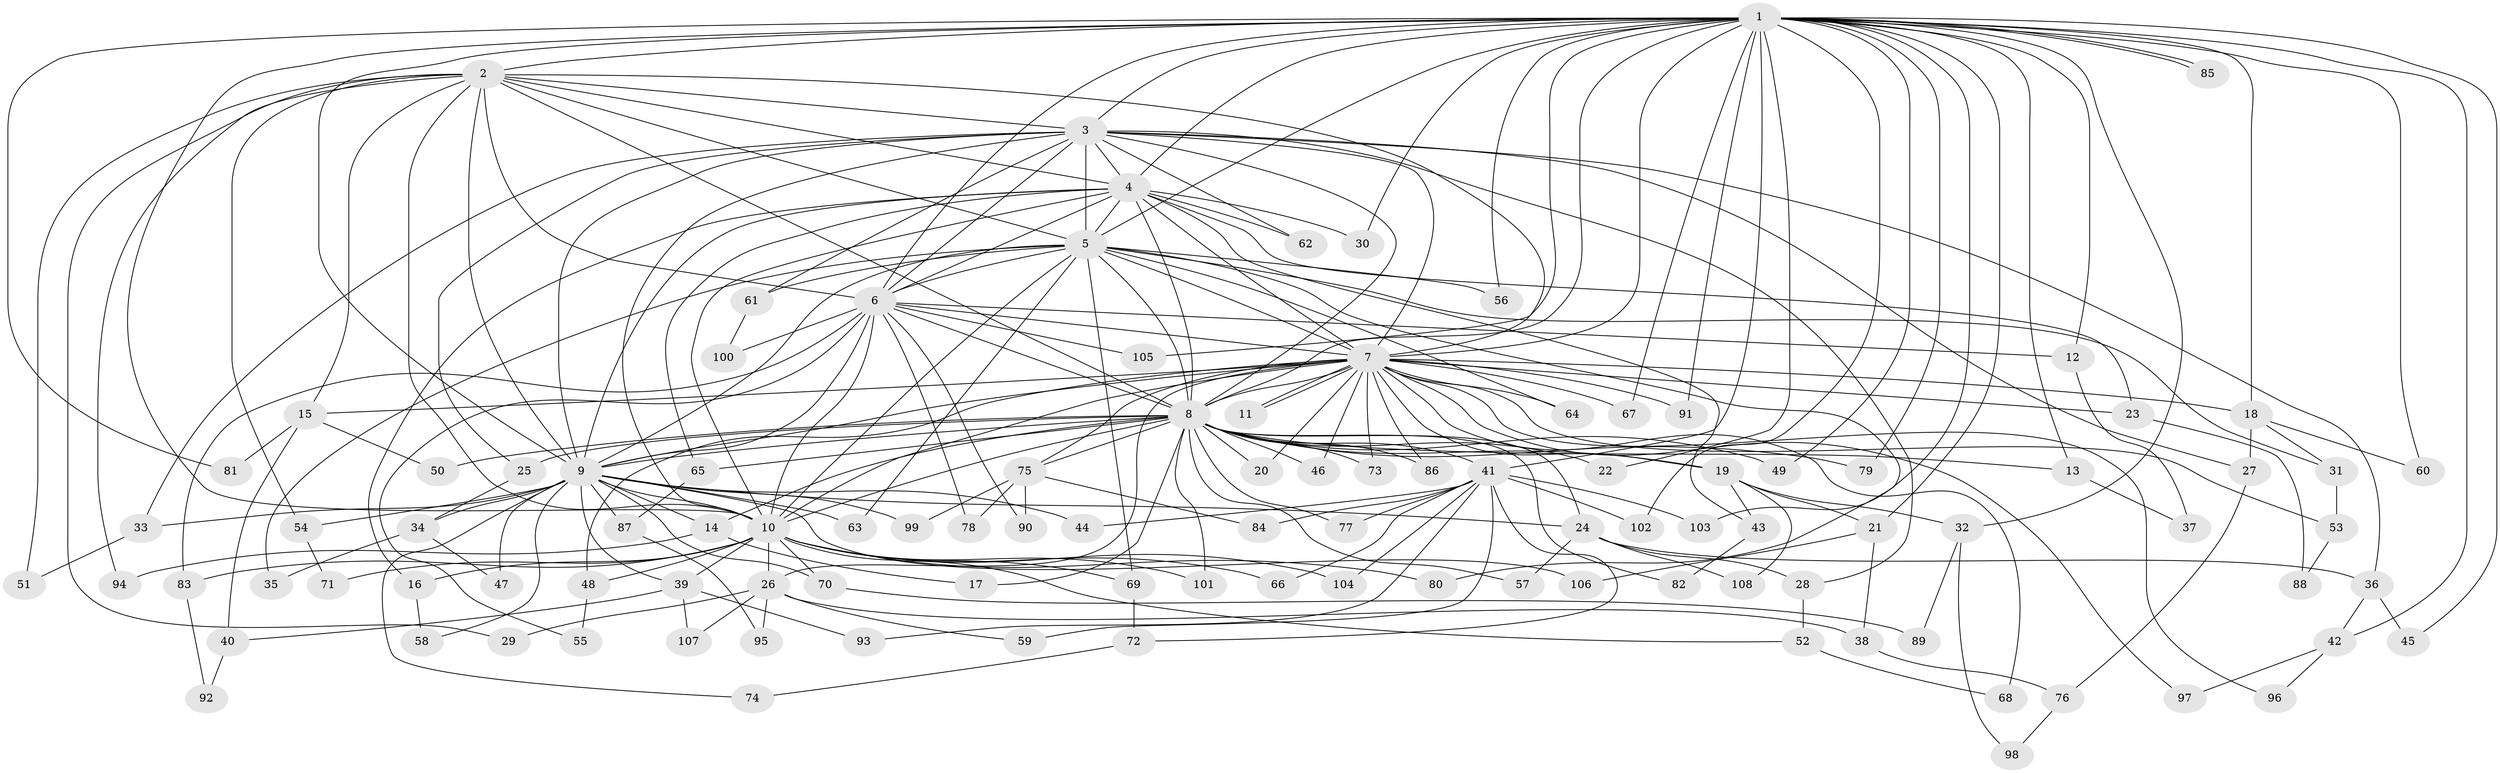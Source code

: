 // Generated by graph-tools (version 1.1) at 2025/14/03/09/25 04:14:08]
// undirected, 108 vertices, 241 edges
graph export_dot {
graph [start="1"]
  node [color=gray90,style=filled];
  1;
  2;
  3;
  4;
  5;
  6;
  7;
  8;
  9;
  10;
  11;
  12;
  13;
  14;
  15;
  16;
  17;
  18;
  19;
  20;
  21;
  22;
  23;
  24;
  25;
  26;
  27;
  28;
  29;
  30;
  31;
  32;
  33;
  34;
  35;
  36;
  37;
  38;
  39;
  40;
  41;
  42;
  43;
  44;
  45;
  46;
  47;
  48;
  49;
  50;
  51;
  52;
  53;
  54;
  55;
  56;
  57;
  58;
  59;
  60;
  61;
  62;
  63;
  64;
  65;
  66;
  67;
  68;
  69;
  70;
  71;
  72;
  73;
  74;
  75;
  76;
  77;
  78;
  79;
  80;
  81;
  82;
  83;
  84;
  85;
  86;
  87;
  88;
  89;
  90;
  91;
  92;
  93;
  94;
  95;
  96;
  97;
  98;
  99;
  100;
  101;
  102;
  103;
  104;
  105;
  106;
  107;
  108;
  1 -- 2;
  1 -- 3;
  1 -- 4;
  1 -- 5;
  1 -- 6;
  1 -- 7;
  1 -- 8;
  1 -- 9;
  1 -- 10;
  1 -- 12;
  1 -- 13;
  1 -- 18;
  1 -- 21;
  1 -- 22;
  1 -- 30;
  1 -- 32;
  1 -- 41;
  1 -- 42;
  1 -- 45;
  1 -- 49;
  1 -- 56;
  1 -- 60;
  1 -- 67;
  1 -- 79;
  1 -- 81;
  1 -- 85;
  1 -- 85;
  1 -- 91;
  1 -- 102;
  1 -- 103;
  1 -- 105;
  2 -- 3;
  2 -- 4;
  2 -- 5;
  2 -- 6;
  2 -- 7;
  2 -- 8;
  2 -- 9;
  2 -- 10;
  2 -- 15;
  2 -- 29;
  2 -- 51;
  2 -- 54;
  2 -- 94;
  3 -- 4;
  3 -- 5;
  3 -- 6;
  3 -- 7;
  3 -- 8;
  3 -- 9;
  3 -- 10;
  3 -- 25;
  3 -- 27;
  3 -- 28;
  3 -- 33;
  3 -- 36;
  3 -- 61;
  3 -- 62;
  4 -- 5;
  4 -- 6;
  4 -- 7;
  4 -- 8;
  4 -- 9;
  4 -- 10;
  4 -- 16;
  4 -- 23;
  4 -- 30;
  4 -- 43;
  4 -- 62;
  4 -- 65;
  5 -- 6;
  5 -- 7;
  5 -- 8;
  5 -- 9;
  5 -- 10;
  5 -- 31;
  5 -- 35;
  5 -- 56;
  5 -- 61;
  5 -- 63;
  5 -- 64;
  5 -- 69;
  5 -- 80;
  6 -- 7;
  6 -- 8;
  6 -- 9;
  6 -- 10;
  6 -- 12;
  6 -- 55;
  6 -- 78;
  6 -- 83;
  6 -- 90;
  6 -- 100;
  6 -- 105;
  7 -- 8;
  7 -- 9;
  7 -- 10;
  7 -- 11;
  7 -- 11;
  7 -- 15;
  7 -- 18;
  7 -- 19;
  7 -- 20;
  7 -- 23;
  7 -- 26;
  7 -- 46;
  7 -- 48;
  7 -- 53;
  7 -- 64;
  7 -- 67;
  7 -- 68;
  7 -- 73;
  7 -- 75;
  7 -- 86;
  7 -- 91;
  7 -- 96;
  7 -- 97;
  8 -- 9;
  8 -- 10;
  8 -- 13;
  8 -- 14;
  8 -- 17;
  8 -- 19;
  8 -- 20;
  8 -- 22;
  8 -- 24;
  8 -- 25;
  8 -- 41;
  8 -- 46;
  8 -- 49;
  8 -- 50;
  8 -- 57;
  8 -- 65;
  8 -- 73;
  8 -- 75;
  8 -- 77;
  8 -- 79;
  8 -- 82;
  8 -- 86;
  8 -- 101;
  9 -- 10;
  9 -- 14;
  9 -- 24;
  9 -- 33;
  9 -- 34;
  9 -- 39;
  9 -- 44;
  9 -- 47;
  9 -- 54;
  9 -- 58;
  9 -- 63;
  9 -- 70;
  9 -- 74;
  9 -- 87;
  9 -- 99;
  9 -- 106;
  10 -- 16;
  10 -- 26;
  10 -- 39;
  10 -- 48;
  10 -- 52;
  10 -- 66;
  10 -- 69;
  10 -- 70;
  10 -- 71;
  10 -- 80;
  10 -- 83;
  10 -- 101;
  10 -- 104;
  12 -- 37;
  13 -- 37;
  14 -- 17;
  14 -- 94;
  15 -- 40;
  15 -- 50;
  15 -- 81;
  16 -- 58;
  18 -- 27;
  18 -- 31;
  18 -- 60;
  19 -- 21;
  19 -- 32;
  19 -- 43;
  19 -- 108;
  21 -- 38;
  21 -- 106;
  23 -- 88;
  24 -- 28;
  24 -- 36;
  24 -- 57;
  24 -- 108;
  25 -- 34;
  26 -- 29;
  26 -- 38;
  26 -- 59;
  26 -- 95;
  26 -- 107;
  27 -- 76;
  28 -- 52;
  31 -- 53;
  32 -- 89;
  32 -- 98;
  33 -- 51;
  34 -- 35;
  34 -- 47;
  36 -- 42;
  36 -- 45;
  38 -- 76;
  39 -- 40;
  39 -- 93;
  39 -- 107;
  40 -- 92;
  41 -- 44;
  41 -- 59;
  41 -- 66;
  41 -- 72;
  41 -- 77;
  41 -- 84;
  41 -- 93;
  41 -- 102;
  41 -- 103;
  41 -- 104;
  42 -- 96;
  42 -- 97;
  43 -- 82;
  48 -- 55;
  52 -- 68;
  53 -- 88;
  54 -- 71;
  61 -- 100;
  65 -- 87;
  69 -- 72;
  70 -- 89;
  72 -- 74;
  75 -- 78;
  75 -- 84;
  75 -- 90;
  75 -- 99;
  76 -- 98;
  83 -- 92;
  87 -- 95;
}

